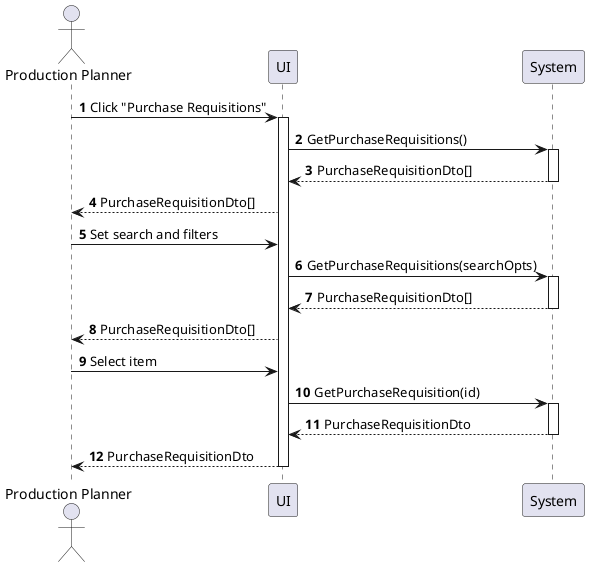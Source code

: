 @startuml purchase-requisition-view
autonumber

actor "Production Planner" as a
participant UI as f
participant System as b

a -> f : Click "Purchase Requisitions"
activate f
f -> b : GetPurchaseRequisitions()
activate b
return PurchaseRequisitionDto[]
f --> a : PurchaseRequisitionDto[]
a -> f : Set search and filters
f -> b : GetPurchaseRequisitions(searchOpts)
activate b
return PurchaseRequisitionDto[]
f --> a : PurchaseRequisitionDto[]
a -> f : Select item
f -> b : GetPurchaseRequisition(id)
activate b
return PurchaseRequisitionDto
return PurchaseRequisitionDto
@enduml